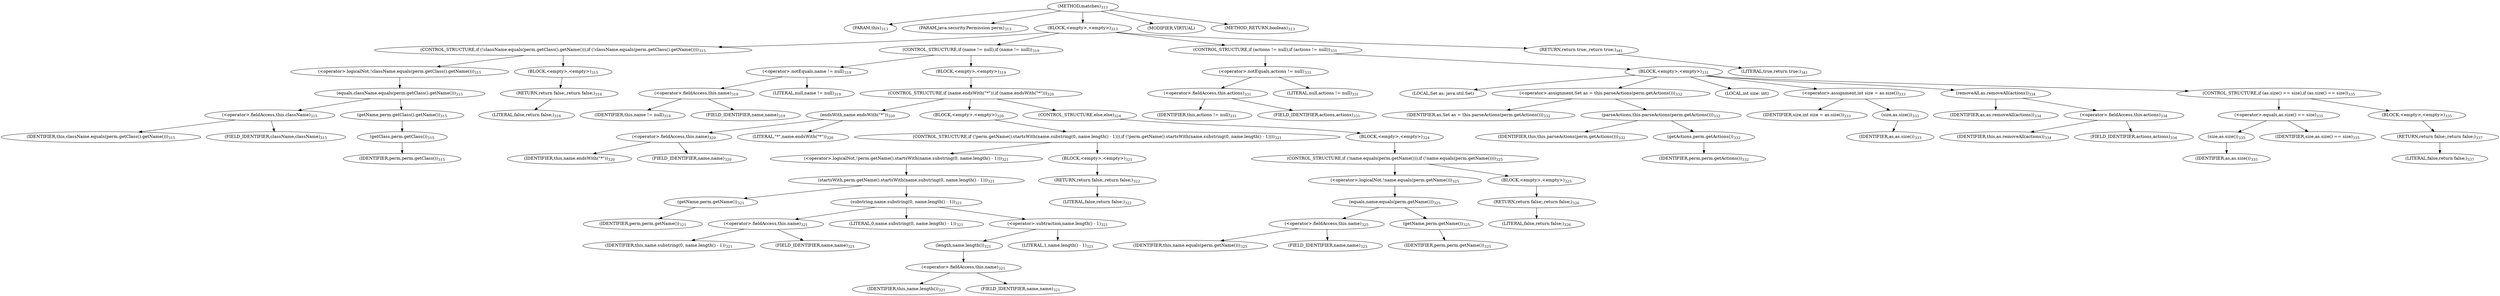 digraph "matches" {  
"903" [label = <(METHOD,matches)<SUB>313</SUB>> ]
"68" [label = <(PARAM,this)<SUB>313</SUB>> ]
"904" [label = <(PARAM,java.security.Permission perm)<SUB>313</SUB>> ]
"905" [label = <(BLOCK,&lt;empty&gt;,&lt;empty&gt;)<SUB>313</SUB>> ]
"906" [label = <(CONTROL_STRUCTURE,if (!className.equals(perm.getClass().getName())),if (!className.equals(perm.getClass().getName())))<SUB>315</SUB>> ]
"907" [label = <(&lt;operator&gt;.logicalNot,!className.equals(perm.getClass().getName()))<SUB>315</SUB>> ]
"908" [label = <(equals,className.equals(perm.getClass().getName()))<SUB>315</SUB>> ]
"909" [label = <(&lt;operator&gt;.fieldAccess,this.className)<SUB>315</SUB>> ]
"910" [label = <(IDENTIFIER,this,className.equals(perm.getClass().getName()))<SUB>315</SUB>> ]
"911" [label = <(FIELD_IDENTIFIER,className,className)<SUB>315</SUB>> ]
"912" [label = <(getName,perm.getClass().getName())<SUB>315</SUB>> ]
"913" [label = <(getClass,perm.getClass())<SUB>315</SUB>> ]
"914" [label = <(IDENTIFIER,perm,perm.getClass())<SUB>315</SUB>> ]
"915" [label = <(BLOCK,&lt;empty&gt;,&lt;empty&gt;)<SUB>315</SUB>> ]
"916" [label = <(RETURN,return false;,return false;)<SUB>316</SUB>> ]
"917" [label = <(LITERAL,false,return false;)<SUB>316</SUB>> ]
"918" [label = <(CONTROL_STRUCTURE,if (name != null),if (name != null))<SUB>319</SUB>> ]
"919" [label = <(&lt;operator&gt;.notEquals,name != null)<SUB>319</SUB>> ]
"920" [label = <(&lt;operator&gt;.fieldAccess,this.name)<SUB>319</SUB>> ]
"921" [label = <(IDENTIFIER,this,name != null)<SUB>319</SUB>> ]
"922" [label = <(FIELD_IDENTIFIER,name,name)<SUB>319</SUB>> ]
"923" [label = <(LITERAL,null,name != null)<SUB>319</SUB>> ]
"924" [label = <(BLOCK,&lt;empty&gt;,&lt;empty&gt;)<SUB>319</SUB>> ]
"925" [label = <(CONTROL_STRUCTURE,if (name.endsWith(&quot;*&quot;)),if (name.endsWith(&quot;*&quot;)))<SUB>320</SUB>> ]
"926" [label = <(endsWith,name.endsWith(&quot;*&quot;))<SUB>320</SUB>> ]
"927" [label = <(&lt;operator&gt;.fieldAccess,this.name)<SUB>320</SUB>> ]
"928" [label = <(IDENTIFIER,this,name.endsWith(&quot;*&quot;))<SUB>320</SUB>> ]
"929" [label = <(FIELD_IDENTIFIER,name,name)<SUB>320</SUB>> ]
"930" [label = <(LITERAL,&quot;*&quot;,name.endsWith(&quot;*&quot;))<SUB>320</SUB>> ]
"931" [label = <(BLOCK,&lt;empty&gt;,&lt;empty&gt;)<SUB>320</SUB>> ]
"932" [label = <(CONTROL_STRUCTURE,if (!perm.getName().startsWith(name.substring(0, name.length() - 1))),if (!perm.getName().startsWith(name.substring(0, name.length() - 1))))<SUB>321</SUB>> ]
"933" [label = <(&lt;operator&gt;.logicalNot,!perm.getName().startsWith(name.substring(0, name.length() - 1)))<SUB>321</SUB>> ]
"934" [label = <(startsWith,perm.getName().startsWith(name.substring(0, name.length() - 1)))<SUB>321</SUB>> ]
"935" [label = <(getName,perm.getName())<SUB>321</SUB>> ]
"936" [label = <(IDENTIFIER,perm,perm.getName())<SUB>321</SUB>> ]
"937" [label = <(substring,name.substring(0, name.length() - 1))<SUB>321</SUB>> ]
"938" [label = <(&lt;operator&gt;.fieldAccess,this.name)<SUB>321</SUB>> ]
"939" [label = <(IDENTIFIER,this,name.substring(0, name.length() - 1))<SUB>321</SUB>> ]
"940" [label = <(FIELD_IDENTIFIER,name,name)<SUB>321</SUB>> ]
"941" [label = <(LITERAL,0,name.substring(0, name.length() - 1))<SUB>321</SUB>> ]
"942" [label = <(&lt;operator&gt;.subtraction,name.length() - 1)<SUB>321</SUB>> ]
"943" [label = <(length,name.length())<SUB>321</SUB>> ]
"944" [label = <(&lt;operator&gt;.fieldAccess,this.name)<SUB>321</SUB>> ]
"945" [label = <(IDENTIFIER,this,name.length())<SUB>321</SUB>> ]
"946" [label = <(FIELD_IDENTIFIER,name,name)<SUB>321</SUB>> ]
"947" [label = <(LITERAL,1,name.length() - 1)<SUB>321</SUB>> ]
"948" [label = <(BLOCK,&lt;empty&gt;,&lt;empty&gt;)<SUB>321</SUB>> ]
"949" [label = <(RETURN,return false;,return false;)<SUB>322</SUB>> ]
"950" [label = <(LITERAL,false,return false;)<SUB>322</SUB>> ]
"951" [label = <(CONTROL_STRUCTURE,else,else)<SUB>324</SUB>> ]
"952" [label = <(BLOCK,&lt;empty&gt;,&lt;empty&gt;)<SUB>324</SUB>> ]
"953" [label = <(CONTROL_STRUCTURE,if (!name.equals(perm.getName())),if (!name.equals(perm.getName())))<SUB>325</SUB>> ]
"954" [label = <(&lt;operator&gt;.logicalNot,!name.equals(perm.getName()))<SUB>325</SUB>> ]
"955" [label = <(equals,name.equals(perm.getName()))<SUB>325</SUB>> ]
"956" [label = <(&lt;operator&gt;.fieldAccess,this.name)<SUB>325</SUB>> ]
"957" [label = <(IDENTIFIER,this,name.equals(perm.getName()))<SUB>325</SUB>> ]
"958" [label = <(FIELD_IDENTIFIER,name,name)<SUB>325</SUB>> ]
"959" [label = <(getName,perm.getName())<SUB>325</SUB>> ]
"960" [label = <(IDENTIFIER,perm,perm.getName())<SUB>325</SUB>> ]
"961" [label = <(BLOCK,&lt;empty&gt;,&lt;empty&gt;)<SUB>325</SUB>> ]
"962" [label = <(RETURN,return false;,return false;)<SUB>326</SUB>> ]
"963" [label = <(LITERAL,false,return false;)<SUB>326</SUB>> ]
"964" [label = <(CONTROL_STRUCTURE,if (actions != null),if (actions != null))<SUB>331</SUB>> ]
"965" [label = <(&lt;operator&gt;.notEquals,actions != null)<SUB>331</SUB>> ]
"966" [label = <(&lt;operator&gt;.fieldAccess,this.actions)<SUB>331</SUB>> ]
"967" [label = <(IDENTIFIER,this,actions != null)<SUB>331</SUB>> ]
"968" [label = <(FIELD_IDENTIFIER,actions,actions)<SUB>331</SUB>> ]
"969" [label = <(LITERAL,null,actions != null)<SUB>331</SUB>> ]
"970" [label = <(BLOCK,&lt;empty&gt;,&lt;empty&gt;)<SUB>331</SUB>> ]
"971" [label = <(LOCAL,Set as: java.util.Set)> ]
"972" [label = <(&lt;operator&gt;.assignment,Set as = this.parseActions(perm.getActions()))<SUB>332</SUB>> ]
"973" [label = <(IDENTIFIER,as,Set as = this.parseActions(perm.getActions()))<SUB>332</SUB>> ]
"974" [label = <(parseActions,this.parseActions(perm.getActions()))<SUB>332</SUB>> ]
"67" [label = <(IDENTIFIER,this,this.parseActions(perm.getActions()))<SUB>332</SUB>> ]
"975" [label = <(getActions,perm.getActions())<SUB>332</SUB>> ]
"976" [label = <(IDENTIFIER,perm,perm.getActions())<SUB>332</SUB>> ]
"977" [label = <(LOCAL,int size: int)> ]
"978" [label = <(&lt;operator&gt;.assignment,int size = as.size())<SUB>333</SUB>> ]
"979" [label = <(IDENTIFIER,size,int size = as.size())<SUB>333</SUB>> ]
"980" [label = <(size,as.size())<SUB>333</SUB>> ]
"981" [label = <(IDENTIFIER,as,as.size())<SUB>333</SUB>> ]
"982" [label = <(removeAll,as.removeAll(actions))<SUB>334</SUB>> ]
"983" [label = <(IDENTIFIER,as,as.removeAll(actions))<SUB>334</SUB>> ]
"984" [label = <(&lt;operator&gt;.fieldAccess,this.actions)<SUB>334</SUB>> ]
"985" [label = <(IDENTIFIER,this,as.removeAll(actions))<SUB>334</SUB>> ]
"986" [label = <(FIELD_IDENTIFIER,actions,actions)<SUB>334</SUB>> ]
"987" [label = <(CONTROL_STRUCTURE,if (as.size() == size),if (as.size() == size))<SUB>335</SUB>> ]
"988" [label = <(&lt;operator&gt;.equals,as.size() == size)<SUB>335</SUB>> ]
"989" [label = <(size,as.size())<SUB>335</SUB>> ]
"990" [label = <(IDENTIFIER,as,as.size())<SUB>335</SUB>> ]
"991" [label = <(IDENTIFIER,size,as.size() == size)<SUB>335</SUB>> ]
"992" [label = <(BLOCK,&lt;empty&gt;,&lt;empty&gt;)<SUB>335</SUB>> ]
"993" [label = <(RETURN,return false;,return false;)<SUB>337</SUB>> ]
"994" [label = <(LITERAL,false,return false;)<SUB>337</SUB>> ]
"995" [label = <(RETURN,return true;,return true;)<SUB>341</SUB>> ]
"996" [label = <(LITERAL,true,return true;)<SUB>341</SUB>> ]
"997" [label = <(MODIFIER,VIRTUAL)> ]
"998" [label = <(METHOD_RETURN,boolean)<SUB>313</SUB>> ]
  "903" -> "68" 
  "903" -> "904" 
  "903" -> "905" 
  "903" -> "997" 
  "903" -> "998" 
  "905" -> "906" 
  "905" -> "918" 
  "905" -> "964" 
  "905" -> "995" 
  "906" -> "907" 
  "906" -> "915" 
  "907" -> "908" 
  "908" -> "909" 
  "908" -> "912" 
  "909" -> "910" 
  "909" -> "911" 
  "912" -> "913" 
  "913" -> "914" 
  "915" -> "916" 
  "916" -> "917" 
  "918" -> "919" 
  "918" -> "924" 
  "919" -> "920" 
  "919" -> "923" 
  "920" -> "921" 
  "920" -> "922" 
  "924" -> "925" 
  "925" -> "926" 
  "925" -> "931" 
  "925" -> "951" 
  "926" -> "927" 
  "926" -> "930" 
  "927" -> "928" 
  "927" -> "929" 
  "931" -> "932" 
  "932" -> "933" 
  "932" -> "948" 
  "933" -> "934" 
  "934" -> "935" 
  "934" -> "937" 
  "935" -> "936" 
  "937" -> "938" 
  "937" -> "941" 
  "937" -> "942" 
  "938" -> "939" 
  "938" -> "940" 
  "942" -> "943" 
  "942" -> "947" 
  "943" -> "944" 
  "944" -> "945" 
  "944" -> "946" 
  "948" -> "949" 
  "949" -> "950" 
  "951" -> "952" 
  "952" -> "953" 
  "953" -> "954" 
  "953" -> "961" 
  "954" -> "955" 
  "955" -> "956" 
  "955" -> "959" 
  "956" -> "957" 
  "956" -> "958" 
  "959" -> "960" 
  "961" -> "962" 
  "962" -> "963" 
  "964" -> "965" 
  "964" -> "970" 
  "965" -> "966" 
  "965" -> "969" 
  "966" -> "967" 
  "966" -> "968" 
  "970" -> "971" 
  "970" -> "972" 
  "970" -> "977" 
  "970" -> "978" 
  "970" -> "982" 
  "970" -> "987" 
  "972" -> "973" 
  "972" -> "974" 
  "974" -> "67" 
  "974" -> "975" 
  "975" -> "976" 
  "978" -> "979" 
  "978" -> "980" 
  "980" -> "981" 
  "982" -> "983" 
  "982" -> "984" 
  "984" -> "985" 
  "984" -> "986" 
  "987" -> "988" 
  "987" -> "992" 
  "988" -> "989" 
  "988" -> "991" 
  "989" -> "990" 
  "992" -> "993" 
  "993" -> "994" 
  "995" -> "996" 
}
